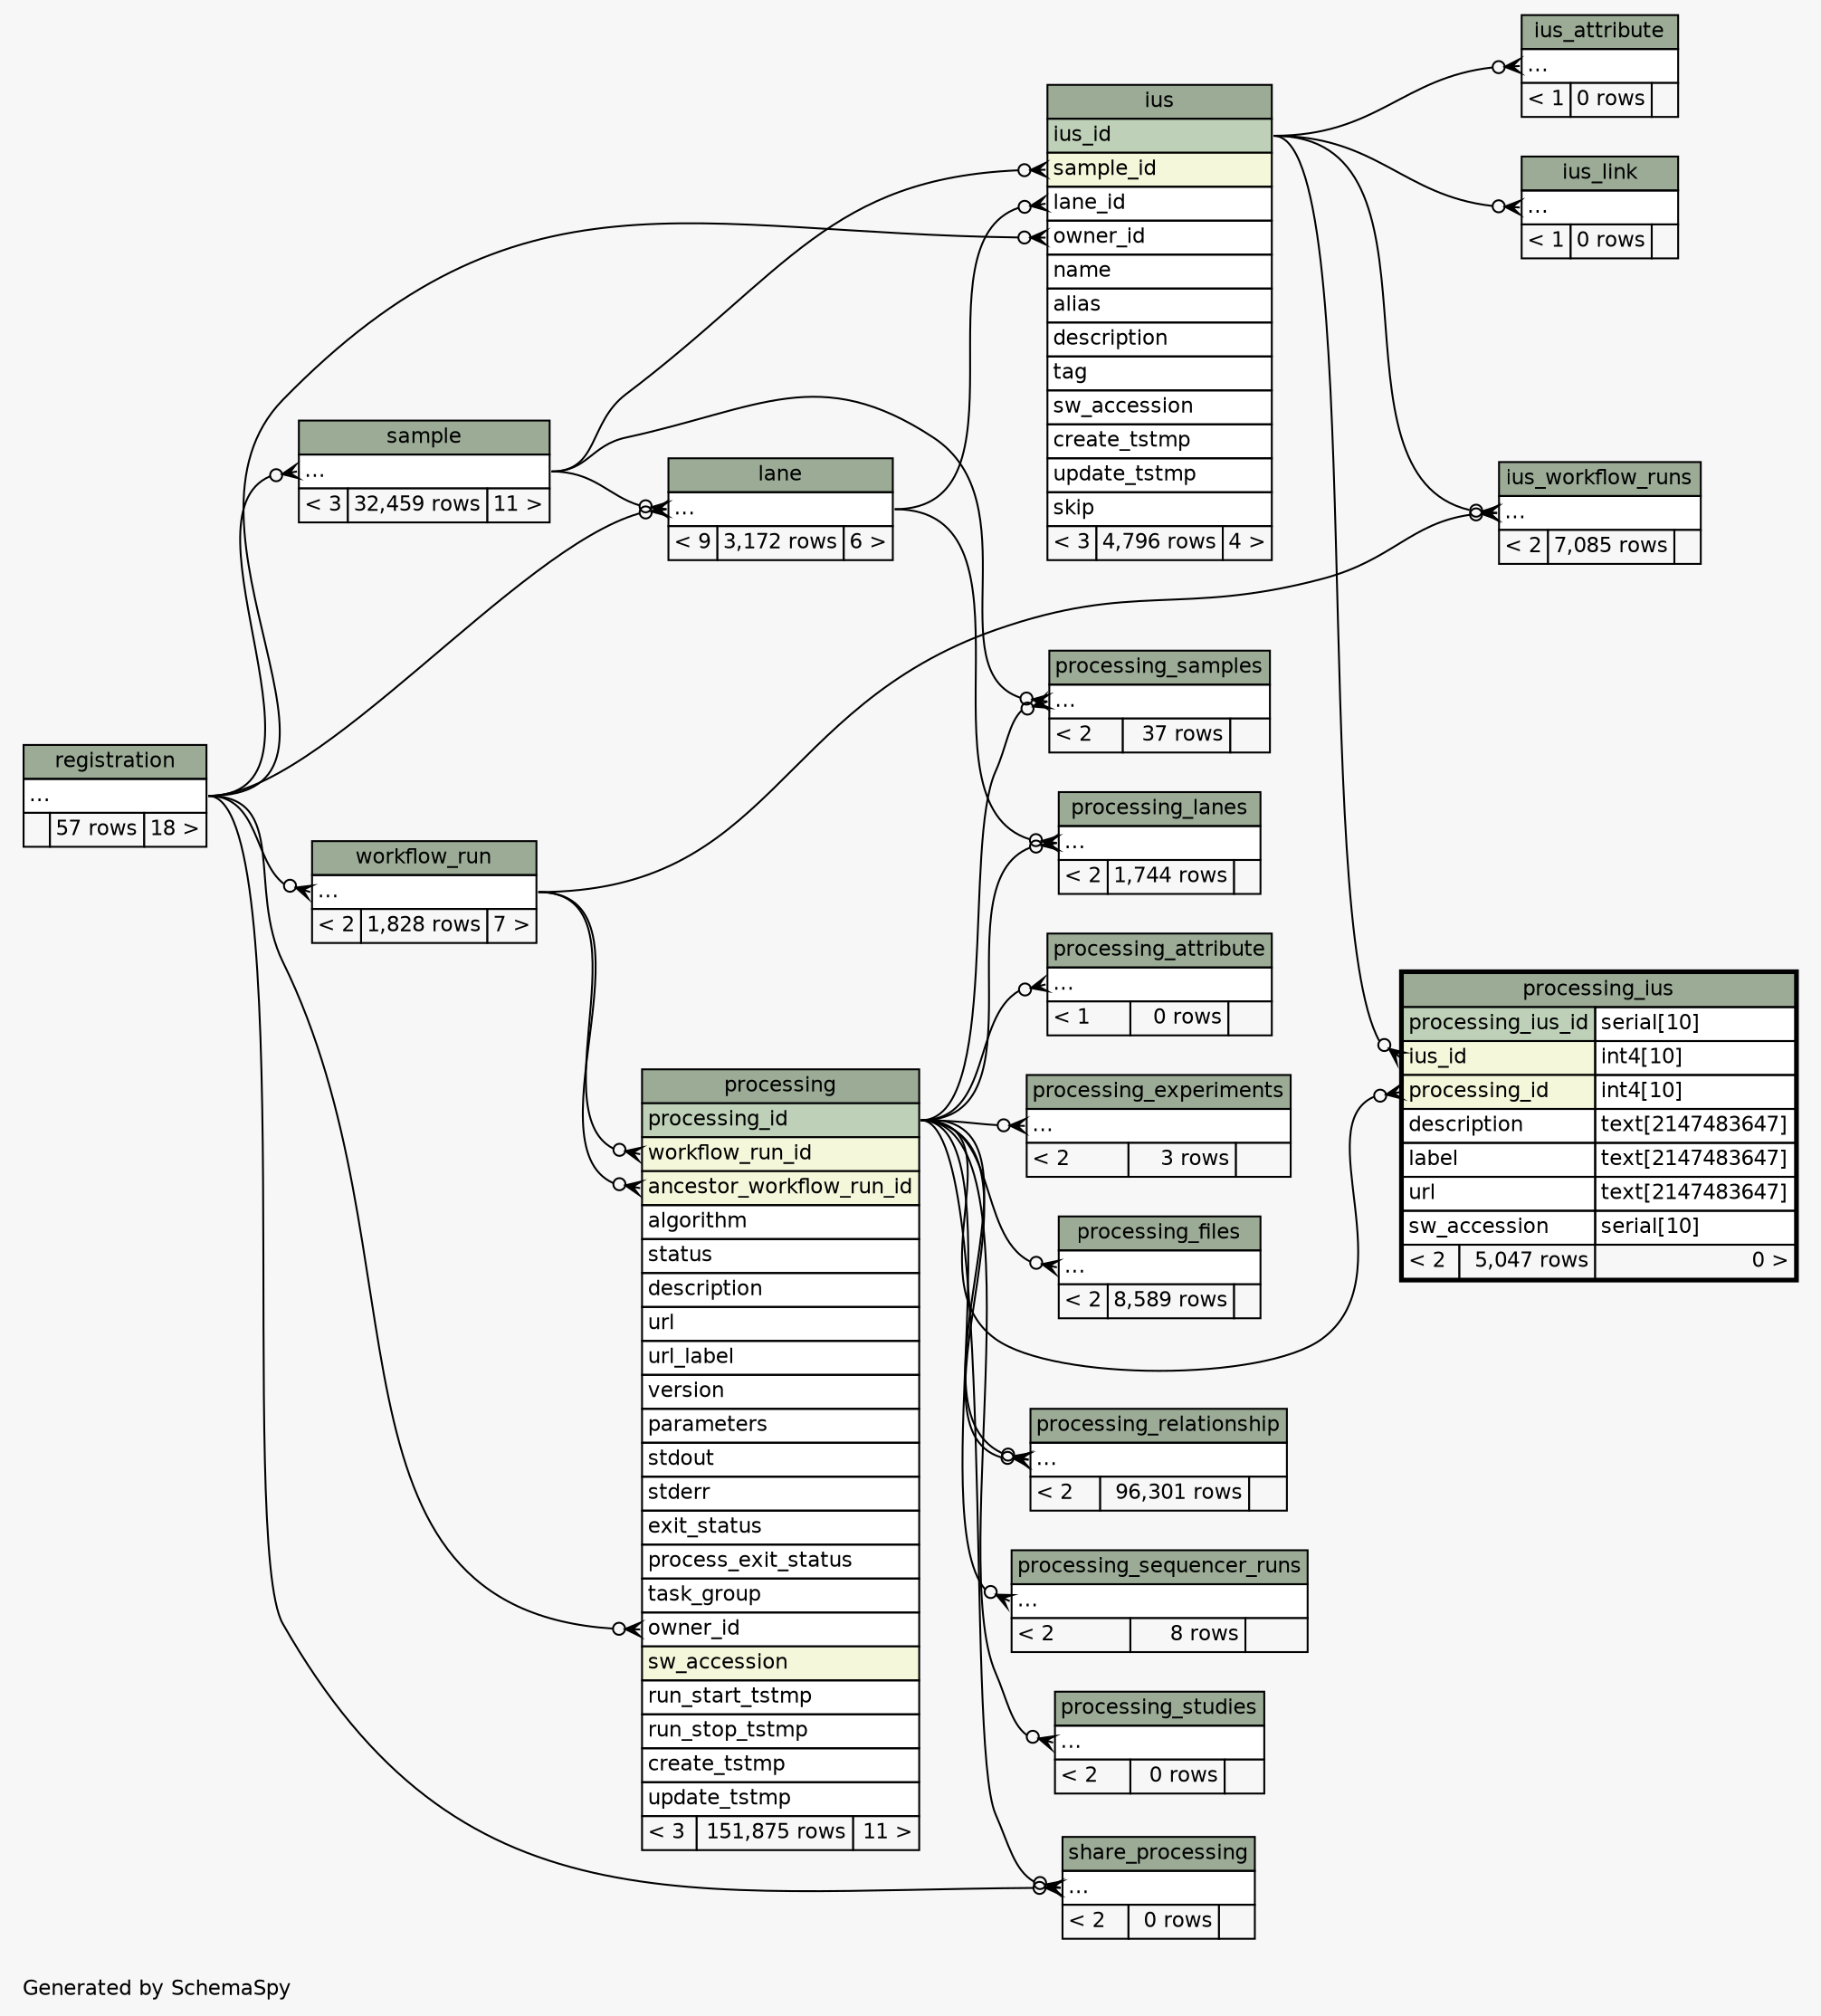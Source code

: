 // dot 2.32.0 on Mac OS X 10.8.3
// SchemaSpy rev 590
digraph "twoDegreesRelationshipsDiagram" {
  graph [
    rankdir="RL"
    bgcolor="#f7f7f7"
    label="\nGenerated by SchemaSpy"
    labeljust="l"
    nodesep="0.18"
    ranksep="0.46"
    fontname="Helvetica"
    fontsize="11"
  ];
  node [
    fontname="Helvetica"
    fontsize="11"
    shape="plaintext"
  ];
  edge [
    arrowsize="0.8"
  ];
  "ius":"lane_id":w -> "lane":"elipses":e [arrowhead=none dir=back arrowtail=crowodot];
  "ius":"owner_id":w -> "registration":"elipses":e [arrowhead=none dir=back arrowtail=crowodot];
  "ius":"sample_id":w -> "sample":"elipses":e [arrowhead=none dir=back arrowtail=crowodot];
  "ius_attribute":"elipses":w -> "ius":"ius_id":e [arrowhead=none dir=back arrowtail=crowodot];
  "ius_link":"elipses":w -> "ius":"ius_id":e [arrowhead=none dir=back arrowtail=crowodot];
  "ius_workflow_runs":"elipses":w -> "ius":"ius_id":e [arrowhead=none dir=back arrowtail=crowodot];
  "ius_workflow_runs":"elipses":w -> "workflow_run":"elipses":e [arrowhead=none dir=back arrowtail=crowodot];
  "lane":"elipses":w -> "registration":"elipses":e [arrowhead=none dir=back arrowtail=crowodot];
  "lane":"elipses":w -> "sample":"elipses":e [arrowhead=none dir=back arrowtail=crowodot];
  "processing":"ancestor_workflow_run_id":w -> "workflow_run":"elipses":e [arrowhead=none dir=back arrowtail=crowodot];
  "processing":"owner_id":w -> "registration":"elipses":e [arrowhead=none dir=back arrowtail=crowodot];
  "processing":"workflow_run_id":w -> "workflow_run":"elipses":e [arrowhead=none dir=back arrowtail=crowodot];
  "processing_attribute":"elipses":w -> "processing":"processing_id":e [arrowhead=none dir=back arrowtail=crowodot];
  "processing_experiments":"elipses":w -> "processing":"processing_id":e [arrowhead=none dir=back arrowtail=crowodot];
  "processing_files":"elipses":w -> "processing":"processing_id":e [arrowhead=none dir=back arrowtail=crowodot];
  "processing_ius":"ius_id":w -> "ius":"ius_id":e [arrowhead=none dir=back arrowtail=crowodot];
  "processing_ius":"processing_id":w -> "processing":"processing_id":e [arrowhead=none dir=back arrowtail=crowodot];
  "processing_lanes":"elipses":w -> "lane":"elipses":e [arrowhead=none dir=back arrowtail=crowodot];
  "processing_lanes":"elipses":w -> "processing":"processing_id":e [arrowhead=none dir=back arrowtail=crowodot];
  "processing_relationship":"elipses":w -> "processing":"processing_id":e [arrowhead=none dir=back arrowtail=crowodot];
  "processing_relationship":"elipses":w -> "processing":"processing_id":e [arrowhead=none dir=back arrowtail=crowodot];
  "processing_samples":"elipses":w -> "processing":"processing_id":e [arrowhead=none dir=back arrowtail=crowodot];
  "processing_samples":"elipses":w -> "sample":"elipses":e [arrowhead=none dir=back arrowtail=crowodot];
  "processing_sequencer_runs":"elipses":w -> "processing":"processing_id":e [arrowhead=none dir=back arrowtail=crowodot];
  "processing_studies":"elipses":w -> "processing":"processing_id":e [arrowhead=none dir=back arrowtail=crowodot];
  "sample":"elipses":w -> "registration":"elipses":e [arrowhead=none dir=back arrowtail=crowodot];
  "share_processing":"elipses":w -> "processing":"processing_id":e [arrowhead=none dir=back arrowtail=crowodot];
  "share_processing":"elipses":w -> "registration":"elipses":e [arrowhead=none dir=back arrowtail=crowodot];
  "workflow_run":"elipses":w -> "registration":"elipses":e [arrowhead=none dir=back arrowtail=crowodot];
  "ius" [
    label=<
    <TABLE BORDER="0" CELLBORDER="1" CELLSPACING="0" BGCOLOR="#ffffff">
      <TR><TD COLSPAN="3" BGCOLOR="#9bab96" ALIGN="CENTER">ius</TD></TR>
      <TR><TD PORT="ius_id" COLSPAN="3" BGCOLOR="#bed1b8" ALIGN="LEFT">ius_id</TD></TR>
      <TR><TD PORT="sample_id" COLSPAN="3" BGCOLOR="#f4f7da" ALIGN="LEFT">sample_id</TD></TR>
      <TR><TD PORT="lane_id" COLSPAN="3" ALIGN="LEFT">lane_id</TD></TR>
      <TR><TD PORT="owner_id" COLSPAN="3" ALIGN="LEFT">owner_id</TD></TR>
      <TR><TD PORT="name" COLSPAN="3" ALIGN="LEFT">name</TD></TR>
      <TR><TD PORT="alias" COLSPAN="3" ALIGN="LEFT">alias</TD></TR>
      <TR><TD PORT="description" COLSPAN="3" ALIGN="LEFT">description</TD></TR>
      <TR><TD PORT="tag" COLSPAN="3" ALIGN="LEFT">tag</TD></TR>
      <TR><TD PORT="sw_accession" COLSPAN="3" ALIGN="LEFT">sw_accession</TD></TR>
      <TR><TD PORT="create_tstmp" COLSPAN="3" ALIGN="LEFT">create_tstmp</TD></TR>
      <TR><TD PORT="update_tstmp" COLSPAN="3" ALIGN="LEFT">update_tstmp</TD></TR>
      <TR><TD PORT="skip" COLSPAN="3" ALIGN="LEFT">skip</TD></TR>
      <TR><TD ALIGN="LEFT" BGCOLOR="#f7f7f7">&lt; 3</TD><TD ALIGN="RIGHT" BGCOLOR="#f7f7f7">4,796 rows</TD><TD ALIGN="RIGHT" BGCOLOR="#f7f7f7">4 &gt;</TD></TR>
    </TABLE>>
    URL="ius.html"
    tooltip="ius"
  ];
  "ius_attribute" [
    label=<
    <TABLE BORDER="0" CELLBORDER="1" CELLSPACING="0" BGCOLOR="#ffffff">
      <TR><TD COLSPAN="3" BGCOLOR="#9bab96" ALIGN="CENTER">ius_attribute</TD></TR>
      <TR><TD PORT="elipses" COLSPAN="3" ALIGN="LEFT">...</TD></TR>
      <TR><TD ALIGN="LEFT" BGCOLOR="#f7f7f7">&lt; 1</TD><TD ALIGN="RIGHT" BGCOLOR="#f7f7f7">0 rows</TD><TD ALIGN="RIGHT" BGCOLOR="#f7f7f7">  </TD></TR>
    </TABLE>>
    URL="ius_attribute.html"
    tooltip="ius_attribute"
  ];
  "ius_link" [
    label=<
    <TABLE BORDER="0" CELLBORDER="1" CELLSPACING="0" BGCOLOR="#ffffff">
      <TR><TD COLSPAN="3" BGCOLOR="#9bab96" ALIGN="CENTER">ius_link</TD></TR>
      <TR><TD PORT="elipses" COLSPAN="3" ALIGN="LEFT">...</TD></TR>
      <TR><TD ALIGN="LEFT" BGCOLOR="#f7f7f7">&lt; 1</TD><TD ALIGN="RIGHT" BGCOLOR="#f7f7f7">0 rows</TD><TD ALIGN="RIGHT" BGCOLOR="#f7f7f7">  </TD></TR>
    </TABLE>>
    URL="ius_link.html"
    tooltip="ius_link"
  ];
  "ius_workflow_runs" [
    label=<
    <TABLE BORDER="0" CELLBORDER="1" CELLSPACING="0" BGCOLOR="#ffffff">
      <TR><TD COLSPAN="3" BGCOLOR="#9bab96" ALIGN="CENTER">ius_workflow_runs</TD></TR>
      <TR><TD PORT="elipses" COLSPAN="3" ALIGN="LEFT">...</TD></TR>
      <TR><TD ALIGN="LEFT" BGCOLOR="#f7f7f7">&lt; 2</TD><TD ALIGN="RIGHT" BGCOLOR="#f7f7f7">7,085 rows</TD><TD ALIGN="RIGHT" BGCOLOR="#f7f7f7">  </TD></TR>
    </TABLE>>
    URL="ius_workflow_runs.html"
    tooltip="ius_workflow_runs"
  ];
  "lane" [
    label=<
    <TABLE BORDER="0" CELLBORDER="1" CELLSPACING="0" BGCOLOR="#ffffff">
      <TR><TD COLSPAN="3" BGCOLOR="#9bab96" ALIGN="CENTER">lane</TD></TR>
      <TR><TD PORT="elipses" COLSPAN="3" ALIGN="LEFT">...</TD></TR>
      <TR><TD ALIGN="LEFT" BGCOLOR="#f7f7f7">&lt; 9</TD><TD ALIGN="RIGHT" BGCOLOR="#f7f7f7">3,172 rows</TD><TD ALIGN="RIGHT" BGCOLOR="#f7f7f7">6 &gt;</TD></TR>
    </TABLE>>
    URL="lane.html"
    tooltip="lane"
  ];
  "processing" [
    label=<
    <TABLE BORDER="0" CELLBORDER="1" CELLSPACING="0" BGCOLOR="#ffffff">
      <TR><TD COLSPAN="3" BGCOLOR="#9bab96" ALIGN="CENTER">processing</TD></TR>
      <TR><TD PORT="processing_id" COLSPAN="3" BGCOLOR="#bed1b8" ALIGN="LEFT">processing_id</TD></TR>
      <TR><TD PORT="workflow_run_id" COLSPAN="3" BGCOLOR="#f4f7da" ALIGN="LEFT">workflow_run_id</TD></TR>
      <TR><TD PORT="ancestor_workflow_run_id" COLSPAN="3" BGCOLOR="#f4f7da" ALIGN="LEFT">ancestor_workflow_run_id</TD></TR>
      <TR><TD PORT="algorithm" COLSPAN="3" ALIGN="LEFT">algorithm</TD></TR>
      <TR><TD PORT="status" COLSPAN="3" ALIGN="LEFT">status</TD></TR>
      <TR><TD PORT="description" COLSPAN="3" ALIGN="LEFT">description</TD></TR>
      <TR><TD PORT="url" COLSPAN="3" ALIGN="LEFT">url</TD></TR>
      <TR><TD PORT="url_label" COLSPAN="3" ALIGN="LEFT">url_label</TD></TR>
      <TR><TD PORT="version" COLSPAN="3" ALIGN="LEFT">version</TD></TR>
      <TR><TD PORT="parameters" COLSPAN="3" ALIGN="LEFT">parameters</TD></TR>
      <TR><TD PORT="stdout" COLSPAN="3" ALIGN="LEFT">stdout</TD></TR>
      <TR><TD PORT="stderr" COLSPAN="3" ALIGN="LEFT">stderr</TD></TR>
      <TR><TD PORT="exit_status" COLSPAN="3" ALIGN="LEFT">exit_status</TD></TR>
      <TR><TD PORT="process_exit_status" COLSPAN="3" ALIGN="LEFT">process_exit_status</TD></TR>
      <TR><TD PORT="task_group" COLSPAN="3" ALIGN="LEFT">task_group</TD></TR>
      <TR><TD PORT="owner_id" COLSPAN="3" ALIGN="LEFT">owner_id</TD></TR>
      <TR><TD PORT="sw_accession" COLSPAN="3" BGCOLOR="#f4f7da" ALIGN="LEFT">sw_accession</TD></TR>
      <TR><TD PORT="run_start_tstmp" COLSPAN="3" ALIGN="LEFT">run_start_tstmp</TD></TR>
      <TR><TD PORT="run_stop_tstmp" COLSPAN="3" ALIGN="LEFT">run_stop_tstmp</TD></TR>
      <TR><TD PORT="create_tstmp" COLSPAN="3" ALIGN="LEFT">create_tstmp</TD></TR>
      <TR><TD PORT="update_tstmp" COLSPAN="3" ALIGN="LEFT">update_tstmp</TD></TR>
      <TR><TD ALIGN="LEFT" BGCOLOR="#f7f7f7">&lt; 3</TD><TD ALIGN="RIGHT" BGCOLOR="#f7f7f7">151,875 rows</TD><TD ALIGN="RIGHT" BGCOLOR="#f7f7f7">11 &gt;</TD></TR>
    </TABLE>>
    URL="processing.html"
    tooltip="processing"
  ];
  "processing_attribute" [
    label=<
    <TABLE BORDER="0" CELLBORDER="1" CELLSPACING="0" BGCOLOR="#ffffff">
      <TR><TD COLSPAN="3" BGCOLOR="#9bab96" ALIGN="CENTER">processing_attribute</TD></TR>
      <TR><TD PORT="elipses" COLSPAN="3" ALIGN="LEFT">...</TD></TR>
      <TR><TD ALIGN="LEFT" BGCOLOR="#f7f7f7">&lt; 1</TD><TD ALIGN="RIGHT" BGCOLOR="#f7f7f7">0 rows</TD><TD ALIGN="RIGHT" BGCOLOR="#f7f7f7">  </TD></TR>
    </TABLE>>
    URL="processing_attribute.html"
    tooltip="processing_attribute"
  ];
  "processing_experiments" [
    label=<
    <TABLE BORDER="0" CELLBORDER="1" CELLSPACING="0" BGCOLOR="#ffffff">
      <TR><TD COLSPAN="3" BGCOLOR="#9bab96" ALIGN="CENTER">processing_experiments</TD></TR>
      <TR><TD PORT="elipses" COLSPAN="3" ALIGN="LEFT">...</TD></TR>
      <TR><TD ALIGN="LEFT" BGCOLOR="#f7f7f7">&lt; 2</TD><TD ALIGN="RIGHT" BGCOLOR="#f7f7f7">3 rows</TD><TD ALIGN="RIGHT" BGCOLOR="#f7f7f7">  </TD></TR>
    </TABLE>>
    URL="processing_experiments.html"
    tooltip="processing_experiments"
  ];
  "processing_files" [
    label=<
    <TABLE BORDER="0" CELLBORDER="1" CELLSPACING="0" BGCOLOR="#ffffff">
      <TR><TD COLSPAN="3" BGCOLOR="#9bab96" ALIGN="CENTER">processing_files</TD></TR>
      <TR><TD PORT="elipses" COLSPAN="3" ALIGN="LEFT">...</TD></TR>
      <TR><TD ALIGN="LEFT" BGCOLOR="#f7f7f7">&lt; 2</TD><TD ALIGN="RIGHT" BGCOLOR="#f7f7f7">8,589 rows</TD><TD ALIGN="RIGHT" BGCOLOR="#f7f7f7">  </TD></TR>
    </TABLE>>
    URL="processing_files.html"
    tooltip="processing_files"
  ];
  "processing_ius" [
    label=<
    <TABLE BORDER="2" CELLBORDER="1" CELLSPACING="0" BGCOLOR="#ffffff">
      <TR><TD COLSPAN="3" BGCOLOR="#9bab96" ALIGN="CENTER">processing_ius</TD></TR>
      <TR><TD PORT="processing_ius_id" COLSPAN="2" BGCOLOR="#bed1b8" ALIGN="LEFT">processing_ius_id</TD><TD PORT="processing_ius_id.type" ALIGN="LEFT">serial[10]</TD></TR>
      <TR><TD PORT="ius_id" COLSPAN="2" BGCOLOR="#f4f7da" ALIGN="LEFT">ius_id</TD><TD PORT="ius_id.type" ALIGN="LEFT">int4[10]</TD></TR>
      <TR><TD PORT="processing_id" COLSPAN="2" BGCOLOR="#f4f7da" ALIGN="LEFT">processing_id</TD><TD PORT="processing_id.type" ALIGN="LEFT">int4[10]</TD></TR>
      <TR><TD PORT="description" COLSPAN="2" ALIGN="LEFT">description</TD><TD PORT="description.type" ALIGN="LEFT">text[2147483647]</TD></TR>
      <TR><TD PORT="label" COLSPAN="2" ALIGN="LEFT">label</TD><TD PORT="label.type" ALIGN="LEFT">text[2147483647]</TD></TR>
      <TR><TD PORT="url" COLSPAN="2" ALIGN="LEFT">url</TD><TD PORT="url.type" ALIGN="LEFT">text[2147483647]</TD></TR>
      <TR><TD PORT="sw_accession" COLSPAN="2" ALIGN="LEFT">sw_accession</TD><TD PORT="sw_accession.type" ALIGN="LEFT">serial[10]</TD></TR>
      <TR><TD ALIGN="LEFT" BGCOLOR="#f7f7f7">&lt; 2</TD><TD ALIGN="RIGHT" BGCOLOR="#f7f7f7">5,047 rows</TD><TD ALIGN="RIGHT" BGCOLOR="#f7f7f7">0 &gt;</TD></TR>
    </TABLE>>
    URL="processing_ius.html"
    tooltip="processing_ius"
  ];
  "processing_lanes" [
    label=<
    <TABLE BORDER="0" CELLBORDER="1" CELLSPACING="0" BGCOLOR="#ffffff">
      <TR><TD COLSPAN="3" BGCOLOR="#9bab96" ALIGN="CENTER">processing_lanes</TD></TR>
      <TR><TD PORT="elipses" COLSPAN="3" ALIGN="LEFT">...</TD></TR>
      <TR><TD ALIGN="LEFT" BGCOLOR="#f7f7f7">&lt; 2</TD><TD ALIGN="RIGHT" BGCOLOR="#f7f7f7">1,744 rows</TD><TD ALIGN="RIGHT" BGCOLOR="#f7f7f7">  </TD></TR>
    </TABLE>>
    URL="processing_lanes.html"
    tooltip="processing_lanes"
  ];
  "processing_relationship" [
    label=<
    <TABLE BORDER="0" CELLBORDER="1" CELLSPACING="0" BGCOLOR="#ffffff">
      <TR><TD COLSPAN="3" BGCOLOR="#9bab96" ALIGN="CENTER">processing_relationship</TD></TR>
      <TR><TD PORT="elipses" COLSPAN="3" ALIGN="LEFT">...</TD></TR>
      <TR><TD ALIGN="LEFT" BGCOLOR="#f7f7f7">&lt; 2</TD><TD ALIGN="RIGHT" BGCOLOR="#f7f7f7">96,301 rows</TD><TD ALIGN="RIGHT" BGCOLOR="#f7f7f7">  </TD></TR>
    </TABLE>>
    URL="processing_relationship.html"
    tooltip="processing_relationship"
  ];
  "processing_samples" [
    label=<
    <TABLE BORDER="0" CELLBORDER="1" CELLSPACING="0" BGCOLOR="#ffffff">
      <TR><TD COLSPAN="3" BGCOLOR="#9bab96" ALIGN="CENTER">processing_samples</TD></TR>
      <TR><TD PORT="elipses" COLSPAN="3" ALIGN="LEFT">...</TD></TR>
      <TR><TD ALIGN="LEFT" BGCOLOR="#f7f7f7">&lt; 2</TD><TD ALIGN="RIGHT" BGCOLOR="#f7f7f7">37 rows</TD><TD ALIGN="RIGHT" BGCOLOR="#f7f7f7">  </TD></TR>
    </TABLE>>
    URL="processing_samples.html"
    tooltip="processing_samples"
  ];
  "processing_sequencer_runs" [
    label=<
    <TABLE BORDER="0" CELLBORDER="1" CELLSPACING="0" BGCOLOR="#ffffff">
      <TR><TD COLSPAN="3" BGCOLOR="#9bab96" ALIGN="CENTER">processing_sequencer_runs</TD></TR>
      <TR><TD PORT="elipses" COLSPAN="3" ALIGN="LEFT">...</TD></TR>
      <TR><TD ALIGN="LEFT" BGCOLOR="#f7f7f7">&lt; 2</TD><TD ALIGN="RIGHT" BGCOLOR="#f7f7f7">8 rows</TD><TD ALIGN="RIGHT" BGCOLOR="#f7f7f7">  </TD></TR>
    </TABLE>>
    URL="processing_sequencer_runs.html"
    tooltip="processing_sequencer_runs"
  ];
  "processing_studies" [
    label=<
    <TABLE BORDER="0" CELLBORDER="1" CELLSPACING="0" BGCOLOR="#ffffff">
      <TR><TD COLSPAN="3" BGCOLOR="#9bab96" ALIGN="CENTER">processing_studies</TD></TR>
      <TR><TD PORT="elipses" COLSPAN="3" ALIGN="LEFT">...</TD></TR>
      <TR><TD ALIGN="LEFT" BGCOLOR="#f7f7f7">&lt; 2</TD><TD ALIGN="RIGHT" BGCOLOR="#f7f7f7">0 rows</TD><TD ALIGN="RIGHT" BGCOLOR="#f7f7f7">  </TD></TR>
    </TABLE>>
    URL="processing_studies.html"
    tooltip="processing_studies"
  ];
  "registration" [
    label=<
    <TABLE BORDER="0" CELLBORDER="1" CELLSPACING="0" BGCOLOR="#ffffff">
      <TR><TD COLSPAN="3" BGCOLOR="#9bab96" ALIGN="CENTER">registration</TD></TR>
      <TR><TD PORT="elipses" COLSPAN="3" ALIGN="LEFT">...</TD></TR>
      <TR><TD ALIGN="LEFT" BGCOLOR="#f7f7f7">  </TD><TD ALIGN="RIGHT" BGCOLOR="#f7f7f7">57 rows</TD><TD ALIGN="RIGHT" BGCOLOR="#f7f7f7">18 &gt;</TD></TR>
    </TABLE>>
    URL="registration.html"
    tooltip="registration"
  ];
  "sample" [
    label=<
    <TABLE BORDER="0" CELLBORDER="1" CELLSPACING="0" BGCOLOR="#ffffff">
      <TR><TD COLSPAN="3" BGCOLOR="#9bab96" ALIGN="CENTER">sample</TD></TR>
      <TR><TD PORT="elipses" COLSPAN="3" ALIGN="LEFT">...</TD></TR>
      <TR><TD ALIGN="LEFT" BGCOLOR="#f7f7f7">&lt; 3</TD><TD ALIGN="RIGHT" BGCOLOR="#f7f7f7">32,459 rows</TD><TD ALIGN="RIGHT" BGCOLOR="#f7f7f7">11 &gt;</TD></TR>
    </TABLE>>
    URL="sample.html"
    tooltip="sample"
  ];
  "share_processing" [
    label=<
    <TABLE BORDER="0" CELLBORDER="1" CELLSPACING="0" BGCOLOR="#ffffff">
      <TR><TD COLSPAN="3" BGCOLOR="#9bab96" ALIGN="CENTER">share_processing</TD></TR>
      <TR><TD PORT="elipses" COLSPAN="3" ALIGN="LEFT">...</TD></TR>
      <TR><TD ALIGN="LEFT" BGCOLOR="#f7f7f7">&lt; 2</TD><TD ALIGN="RIGHT" BGCOLOR="#f7f7f7">0 rows</TD><TD ALIGN="RIGHT" BGCOLOR="#f7f7f7">  </TD></TR>
    </TABLE>>
    URL="share_processing.html"
    tooltip="share_processing"
  ];
  "workflow_run" [
    label=<
    <TABLE BORDER="0" CELLBORDER="1" CELLSPACING="0" BGCOLOR="#ffffff">
      <TR><TD COLSPAN="3" BGCOLOR="#9bab96" ALIGN="CENTER">workflow_run</TD></TR>
      <TR><TD PORT="elipses" COLSPAN="3" ALIGN="LEFT">...</TD></TR>
      <TR><TD ALIGN="LEFT" BGCOLOR="#f7f7f7">&lt; 2</TD><TD ALIGN="RIGHT" BGCOLOR="#f7f7f7">1,828 rows</TD><TD ALIGN="RIGHT" BGCOLOR="#f7f7f7">7 &gt;</TD></TR>
    </TABLE>>
    URL="workflow_run.html"
    tooltip="workflow_run"
  ];
}
